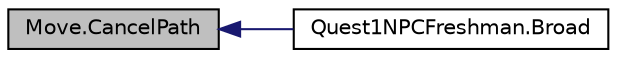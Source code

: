 digraph "Move.CancelPath"
{
  edge [fontname="Helvetica",fontsize="10",labelfontname="Helvetica",labelfontsize="10"];
  node [fontname="Helvetica",fontsize="10",shape=record];
  rankdir="LR";
  Node10 [label="Move.CancelPath",height=0.2,width=0.4,color="black", fillcolor="grey75", style="filled", fontcolor="black"];
  Node10 -> Node11 [dir="back",color="midnightblue",fontsize="10",style="solid",fontname="Helvetica"];
  Node11 [label="Quest1NPCFreshman.Broad",height=0.2,width=0.4,color="black", fillcolor="white", style="filled",URL="$class_quest1_n_p_c_freshman.html#a44143e1c3241f7fbcce3747c53d445a4",tooltip="Called by a broadcaster like the dialog tree node. "];
}
